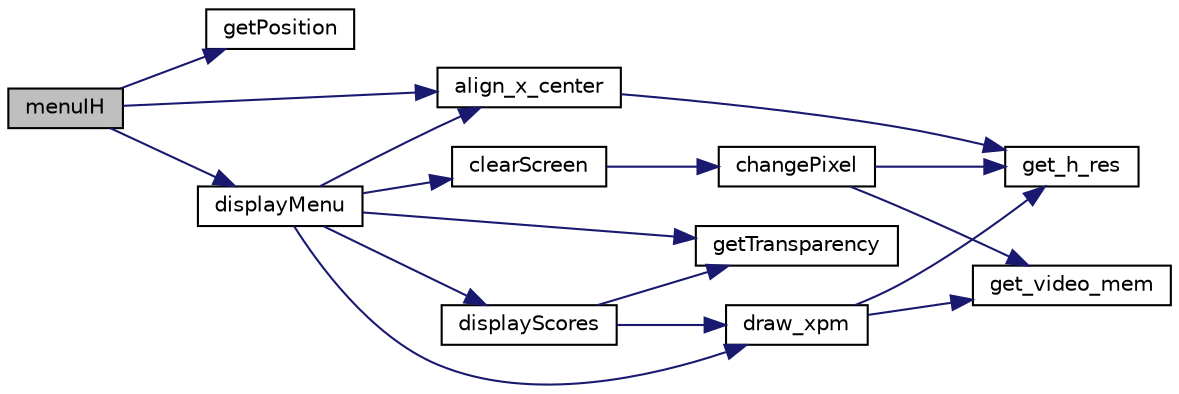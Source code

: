digraph "menuIH"
{
 // INTERACTIVE_SVG=YES
 // LATEX_PDF_SIZE
  bgcolor="transparent";
  edge [fontname="Helvetica",fontsize="10",labelfontname="Helvetica",labelfontsize="10"];
  node [fontname="Helvetica",fontsize="10",shape=record];
  rankdir="LR";
  Node16 [label="menuIH",height=0.2,width=0.4,color="black", fillcolor="grey75", style="filled", fontcolor="black",tooltip="Handles the input on the menu wether it is from the mouse or keyboard."];
  Node16 -> Node17 [color="midnightblue",fontsize="10",style="solid",fontname="Helvetica"];
  Node17 [label="getPosition",height=0.2,width=0.4,color="black",URL="$group__cursor.html#gac47a960acd2af3996c2b28d8150dcd8c",tooltip="returns the current position of the cursor"];
  Node16 -> Node18 [color="midnightblue",fontsize="10",style="solid",fontname="Helvetica"];
  Node18 [label="align_x_center",height=0.2,width=0.4,color="black",URL="$group__xpm.html#ga7b37b2adae7cdc46c3092db82641ba9a",tooltip="aligns an image by the center horizontally"];
  Node18 -> Node19 [color="midnightblue",fontsize="10",style="solid",fontname="Helvetica"];
  Node19 [label="get_h_res",height=0.2,width=0.4,color="black",URL="$group__video.html#ga3456b8539e4326dd13cbfc4f81b609f1",tooltip=" "];
  Node16 -> Node20 [color="midnightblue",fontsize="10",style="solid",fontname="Helvetica"];
  Node20 [label="displayMenu",height=0.2,width=0.4,color="black",URL="$group__menu.html#gaad9ed7a055a99883645739e4bfca0e5e",tooltip="Displays the menu on the screen."];
  Node20 -> Node21 [color="midnightblue",fontsize="10",style="solid",fontname="Helvetica"];
  Node21 [label="clearScreen",height=0.2,width=0.4,color="black",URL="$group__video.html#ga9d7e8af417b6d543da691e9c0e2f6f9f",tooltip="clear the whole screen"];
  Node21 -> Node22 [color="midnightblue",fontsize="10",style="solid",fontname="Helvetica"];
  Node22 [label="changePixel",height=0.2,width=0.4,color="black",URL="$group__video.html#gaad3b8372cfabe442562c9c5d6e4db348",tooltip="set pixel color to a position on the screen"];
  Node22 -> Node19 [color="midnightblue",fontsize="10",style="solid",fontname="Helvetica"];
  Node22 -> Node23 [color="midnightblue",fontsize="10",style="solid",fontname="Helvetica"];
  Node23 [label="get_video_mem",height=0.2,width=0.4,color="black",URL="$group__video.html#ga1d04069f4e8b1556a7a1ed2cd95bfdea",tooltip=" "];
  Node20 -> Node18 [color="midnightblue",fontsize="10",style="solid",fontname="Helvetica"];
  Node20 -> Node24 [color="midnightblue",fontsize="10",style="solid",fontname="Helvetica"];
  Node24 [label="draw_xpm",height=0.2,width=0.4,color="black",URL="$group__xpm.html#ga92528cf77a6ddfa6a4844c50896600a7",tooltip="draws xpm to a postion on the screen"];
  Node24 -> Node19 [color="midnightblue",fontsize="10",style="solid",fontname="Helvetica"];
  Node24 -> Node23 [color="midnightblue",fontsize="10",style="solid",fontname="Helvetica"];
  Node20 -> Node25 [color="midnightblue",fontsize="10",style="solid",fontname="Helvetica"];
  Node25 [label="getTransparency",height=0.2,width=0.4,color="black",URL="$group__xpm.html#ga17ee83c00b60b303af02d92b1ad8c64f",tooltip="returns the value of the transparent color"];
  Node20 -> Node26 [color="midnightblue",fontsize="10",style="solid",fontname="Helvetica"];
  Node26 [label="displayScores",height=0.2,width=0.4,color="black",URL="$group__menu.html#ga4e67dd36352ce9409d1994cad2553089",tooltip="Displays the scores on the screen."];
  Node26 -> Node24 [color="midnightblue",fontsize="10",style="solid",fontname="Helvetica"];
  Node26 -> Node25 [color="midnightblue",fontsize="10",style="solid",fontname="Helvetica"];
}
